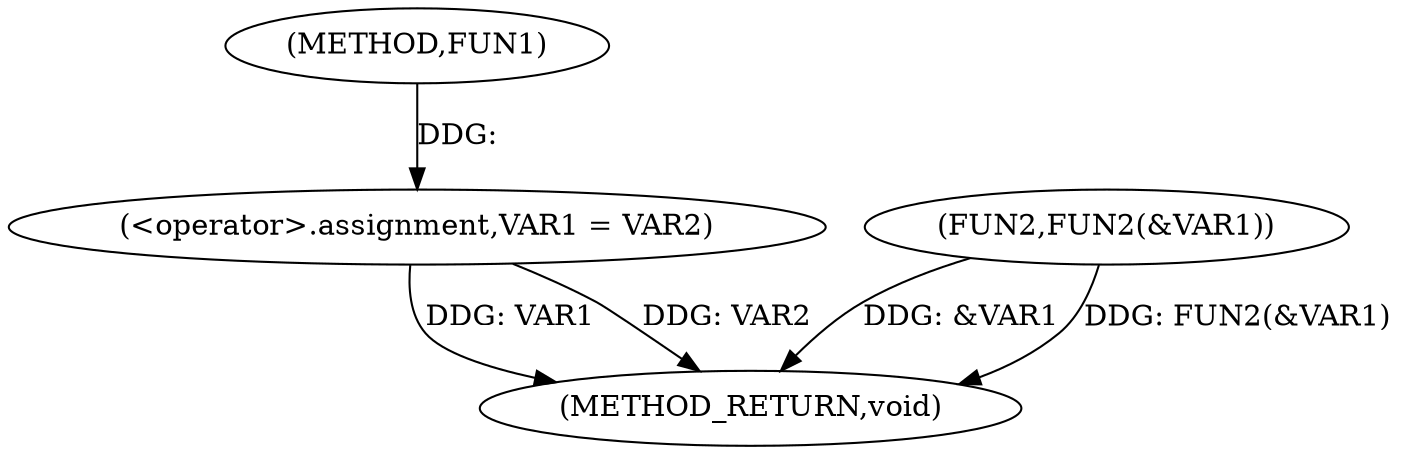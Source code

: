 digraph FUN1 {  
"1000100" [label = "(METHOD,FUN1)" ]
"1000110" [label = "(METHOD_RETURN,void)" ]
"1000104" [label = "(<operator>.assignment,VAR1 = VAR2)" ]
"1000107" [label = "(FUN2,FUN2(&VAR1))" ]
  "1000107" -> "1000110"  [ label = "DDG: &VAR1"] 
  "1000107" -> "1000110"  [ label = "DDG: FUN2(&VAR1)"] 
  "1000104" -> "1000110"  [ label = "DDG: VAR1"] 
  "1000104" -> "1000110"  [ label = "DDG: VAR2"] 
  "1000100" -> "1000104"  [ label = "DDG: "] 
}

